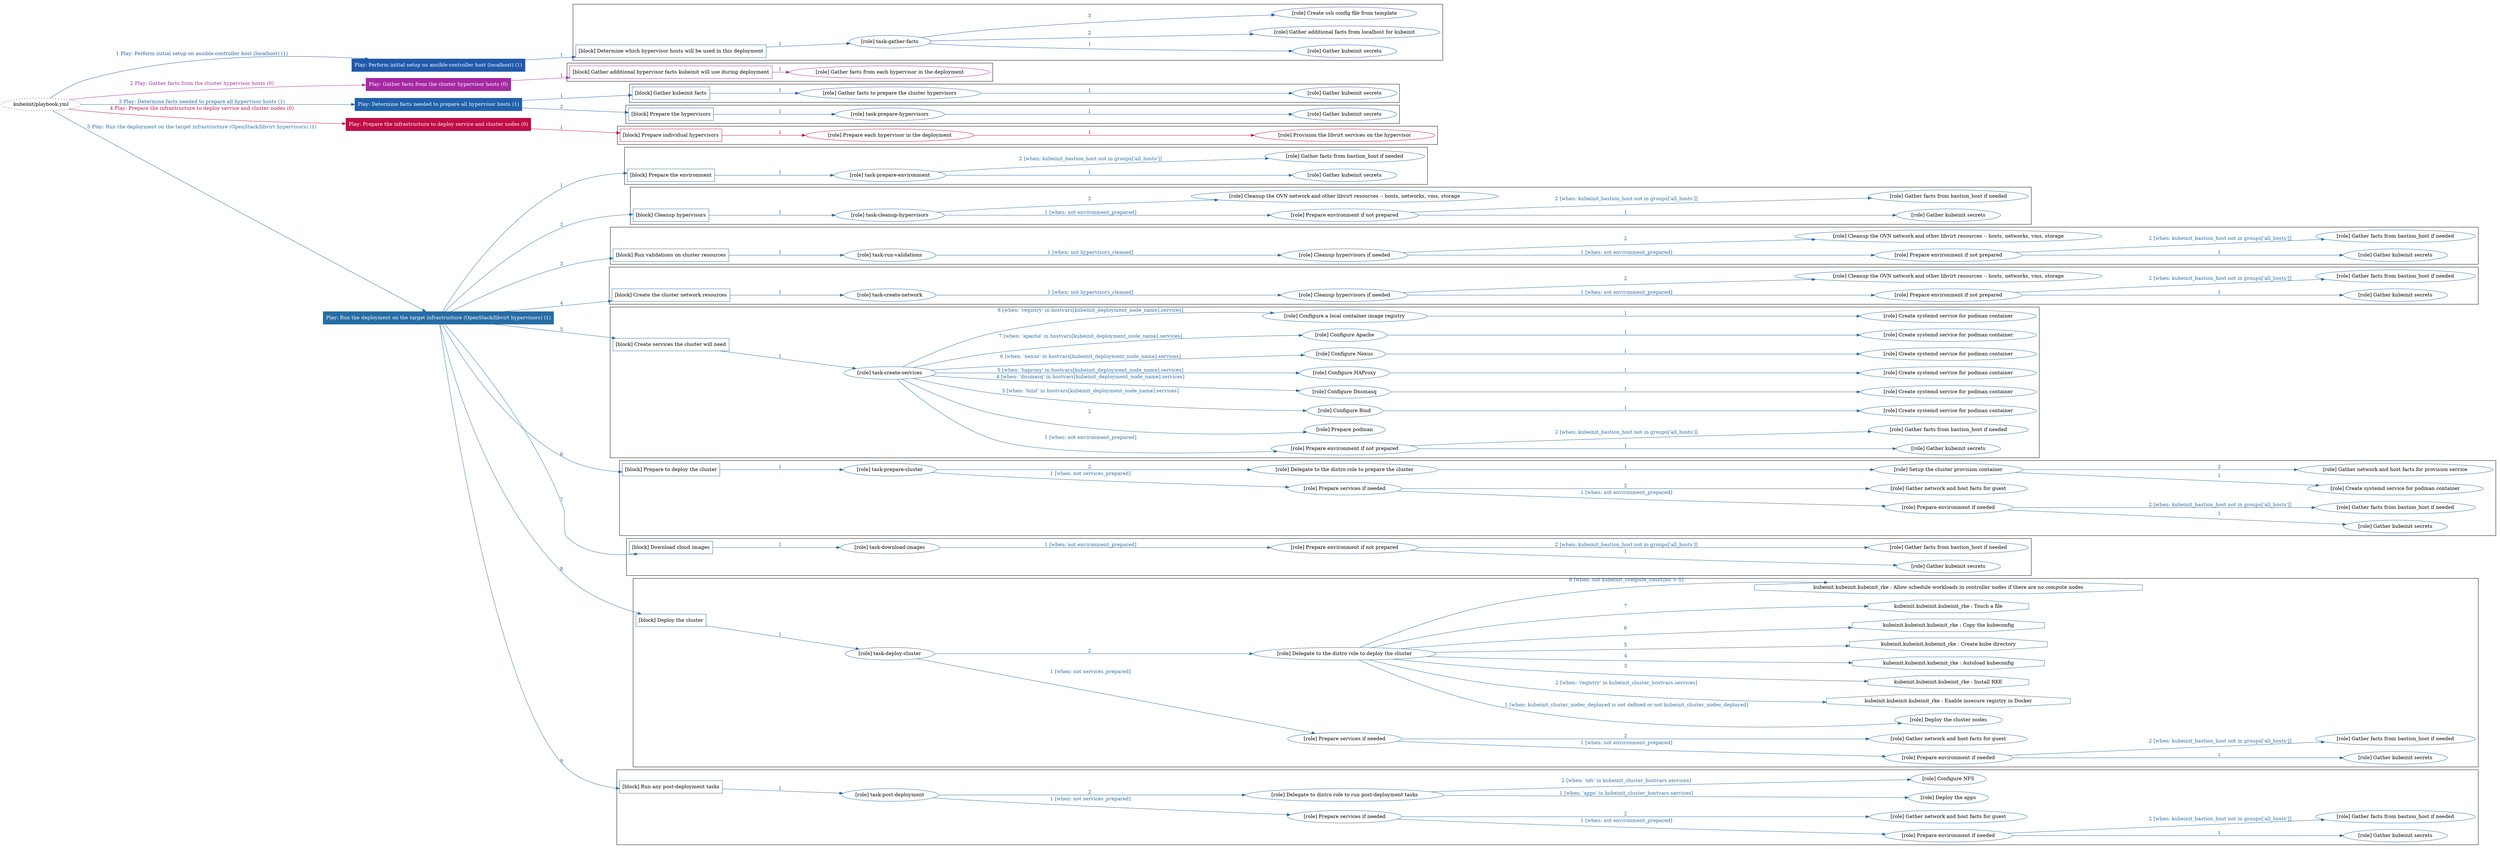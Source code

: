 digraph {
	graph [concentrate=true ordering=in rankdir=LR ratio=fill]
	edge [esep=5 sep=10]
	"kubeinit/playbook.yml" [URL="/home/runner/work/kubeinit/kubeinit/kubeinit/playbook.yml" id=playbook_6ac50d6a style=dotted]
	"kubeinit/playbook.yml" -> play_95866d44 [label="1 Play: Perform initial setup on ansible-controller host (localhost) (1)" color="#2258aa" fontcolor="#2258aa" id=edge_play_95866d44 labeltooltip="1 Play: Perform initial setup on ansible-controller host (localhost) (1)" tooltip="1 Play: Perform initial setup on ansible-controller host (localhost) (1)"]
	subgraph "Play: Perform initial setup on ansible-controller host (localhost) (1)" {
		play_95866d44 [label="Play: Perform initial setup on ansible-controller host (localhost) (1)" URL="/home/runner/work/kubeinit/kubeinit/kubeinit/playbook.yml" color="#2258aa" fontcolor="#ffffff" id=play_95866d44 shape=box style=filled tooltip=localhost]
		play_95866d44 -> block_6b3a710c [label=1 color="#2258aa" fontcolor="#2258aa" id=edge_block_6b3a710c labeltooltip=1 tooltip=1]
		subgraph cluster_block_6b3a710c {
			block_6b3a710c [label="[block] Determine which hypervisor hosts will be used in this deployment" URL="/home/runner/work/kubeinit/kubeinit/kubeinit/playbook.yml" color="#2258aa" id=block_6b3a710c labeltooltip="Determine which hypervisor hosts will be used in this deployment" shape=box tooltip="Determine which hypervisor hosts will be used in this deployment"]
			block_6b3a710c -> role_7540aad3 [label="1 " color="#2258aa" fontcolor="#2258aa" id=edge_role_7540aad3 labeltooltip="1 " tooltip="1 "]
			subgraph "task-gather-facts" {
				role_7540aad3 [label="[role] task-gather-facts" URL="/home/runner/work/kubeinit/kubeinit/kubeinit/playbook.yml" color="#2258aa" id=role_7540aad3 tooltip="task-gather-facts"]
				role_7540aad3 -> role_e8a635b6 [label="1 " color="#2258aa" fontcolor="#2258aa" id=edge_role_e8a635b6 labeltooltip="1 " tooltip="1 "]
				subgraph "Gather kubeinit secrets" {
					role_e8a635b6 [label="[role] Gather kubeinit secrets" URL="/home/runner/.ansible/collections/ansible_collections/kubeinit/kubeinit/roles/kubeinit_prepare/tasks/build_hypervisors_group.yml" color="#2258aa" id=role_e8a635b6 tooltip="Gather kubeinit secrets"]
				}
				role_7540aad3 -> role_4c87dcb2 [label="2 " color="#2258aa" fontcolor="#2258aa" id=edge_role_4c87dcb2 labeltooltip="2 " tooltip="2 "]
				subgraph "Gather additional facts from localhost for kubeinit" {
					role_4c87dcb2 [label="[role] Gather additional facts from localhost for kubeinit" URL="/home/runner/.ansible/collections/ansible_collections/kubeinit/kubeinit/roles/kubeinit_prepare/tasks/build_hypervisors_group.yml" color="#2258aa" id=role_4c87dcb2 tooltip="Gather additional facts from localhost for kubeinit"]
				}
				role_7540aad3 -> role_53c9b3f8 [label="3 " color="#2258aa" fontcolor="#2258aa" id=edge_role_53c9b3f8 labeltooltip="3 " tooltip="3 "]
				subgraph "Create ssh config file from template" {
					role_53c9b3f8 [label="[role] Create ssh config file from template" URL="/home/runner/.ansible/collections/ansible_collections/kubeinit/kubeinit/roles/kubeinit_prepare/tasks/build_hypervisors_group.yml" color="#2258aa" id=role_53c9b3f8 tooltip="Create ssh config file from template"]
				}
			}
		}
	}
	"kubeinit/playbook.yml" -> play_84f8476f [label="2 Play: Gather facts from the cluster hypervisor hosts (0)" color="#a428a2" fontcolor="#a428a2" id=edge_play_84f8476f labeltooltip="2 Play: Gather facts from the cluster hypervisor hosts (0)" tooltip="2 Play: Gather facts from the cluster hypervisor hosts (0)"]
	subgraph "Play: Gather facts from the cluster hypervisor hosts (0)" {
		play_84f8476f [label="Play: Gather facts from the cluster hypervisor hosts (0)" URL="/home/runner/work/kubeinit/kubeinit/kubeinit/playbook.yml" color="#a428a2" fontcolor="#ffffff" id=play_84f8476f shape=box style=filled tooltip="Play: Gather facts from the cluster hypervisor hosts (0)"]
		play_84f8476f -> block_3fb128c4 [label=1 color="#a428a2" fontcolor="#a428a2" id=edge_block_3fb128c4 labeltooltip=1 tooltip=1]
		subgraph cluster_block_3fb128c4 {
			block_3fb128c4 [label="[block] Gather additional hypervisor facts kubeinit will use during deployment" URL="/home/runner/work/kubeinit/kubeinit/kubeinit/playbook.yml" color="#a428a2" id=block_3fb128c4 labeltooltip="Gather additional hypervisor facts kubeinit will use during deployment" shape=box tooltip="Gather additional hypervisor facts kubeinit will use during deployment"]
			block_3fb128c4 -> role_0a168fc1 [label="1 " color="#a428a2" fontcolor="#a428a2" id=edge_role_0a168fc1 labeltooltip="1 " tooltip="1 "]
			subgraph "Gather facts from each hypervisor in the deployment" {
				role_0a168fc1 [label="[role] Gather facts from each hypervisor in the deployment" URL="/home/runner/work/kubeinit/kubeinit/kubeinit/playbook.yml" color="#a428a2" id=role_0a168fc1 tooltip="Gather facts from each hypervisor in the deployment"]
			}
		}
	}
	"kubeinit/playbook.yml" -> play_16f2e392 [label="3 Play: Determine facts needed to prepare all hypervisor hosts (1)" color="#2161ab" fontcolor="#2161ab" id=edge_play_16f2e392 labeltooltip="3 Play: Determine facts needed to prepare all hypervisor hosts (1)" tooltip="3 Play: Determine facts needed to prepare all hypervisor hosts (1)"]
	subgraph "Play: Determine facts needed to prepare all hypervisor hosts (1)" {
		play_16f2e392 [label="Play: Determine facts needed to prepare all hypervisor hosts (1)" URL="/home/runner/work/kubeinit/kubeinit/kubeinit/playbook.yml" color="#2161ab" fontcolor="#ffffff" id=play_16f2e392 shape=box style=filled tooltip=localhost]
		play_16f2e392 -> block_88fec5dd [label=1 color="#2161ab" fontcolor="#2161ab" id=edge_block_88fec5dd labeltooltip=1 tooltip=1]
		subgraph cluster_block_88fec5dd {
			block_88fec5dd [label="[block] Gather kubeinit facts" URL="/home/runner/work/kubeinit/kubeinit/kubeinit/playbook.yml" color="#2161ab" id=block_88fec5dd labeltooltip="Gather kubeinit facts" shape=box tooltip="Gather kubeinit facts"]
			block_88fec5dd -> role_450f653b [label="1 " color="#2161ab" fontcolor="#2161ab" id=edge_role_450f653b labeltooltip="1 " tooltip="1 "]
			subgraph "Gather facts to prepare the cluster hypervisors" {
				role_450f653b [label="[role] Gather facts to prepare the cluster hypervisors" URL="/home/runner/work/kubeinit/kubeinit/kubeinit/playbook.yml" color="#2161ab" id=role_450f653b tooltip="Gather facts to prepare the cluster hypervisors"]
				role_450f653b -> role_0ad06dba [label="1 " color="#2161ab" fontcolor="#2161ab" id=edge_role_0ad06dba labeltooltip="1 " tooltip="1 "]
				subgraph "Gather kubeinit secrets" {
					role_0ad06dba [label="[role] Gather kubeinit secrets" URL="/home/runner/.ansible/collections/ansible_collections/kubeinit/kubeinit/roles/kubeinit_prepare/tasks/gather_kubeinit_facts.yml" color="#2161ab" id=role_0ad06dba tooltip="Gather kubeinit secrets"]
				}
			}
		}
		play_16f2e392 -> block_887eb052 [label=2 color="#2161ab" fontcolor="#2161ab" id=edge_block_887eb052 labeltooltip=2 tooltip=2]
		subgraph cluster_block_887eb052 {
			block_887eb052 [label="[block] Prepare the hypervisors" URL="/home/runner/work/kubeinit/kubeinit/kubeinit/playbook.yml" color="#2161ab" id=block_887eb052 labeltooltip="Prepare the hypervisors" shape=box tooltip="Prepare the hypervisors"]
			block_887eb052 -> role_68766172 [label="1 " color="#2161ab" fontcolor="#2161ab" id=edge_role_68766172 labeltooltip="1 " tooltip="1 "]
			subgraph "task-prepare-hypervisors" {
				role_68766172 [label="[role] task-prepare-hypervisors" URL="/home/runner/work/kubeinit/kubeinit/kubeinit/playbook.yml" color="#2161ab" id=role_68766172 tooltip="task-prepare-hypervisors"]
				role_68766172 -> role_fafa79b0 [label="1 " color="#2161ab" fontcolor="#2161ab" id=edge_role_fafa79b0 labeltooltip="1 " tooltip="1 "]
				subgraph "Gather kubeinit secrets" {
					role_fafa79b0 [label="[role] Gather kubeinit secrets" URL="/home/runner/.ansible/collections/ansible_collections/kubeinit/kubeinit/roles/kubeinit_prepare/tasks/gather_kubeinit_facts.yml" color="#2161ab" id=role_fafa79b0 tooltip="Gather kubeinit secrets"]
				}
			}
		}
	}
	"kubeinit/playbook.yml" -> play_7620ea3f [label="4 Play: Prepare the infrastructure to deploy service and cluster nodes (0)" color="#c00c47" fontcolor="#c00c47" id=edge_play_7620ea3f labeltooltip="4 Play: Prepare the infrastructure to deploy service and cluster nodes (0)" tooltip="4 Play: Prepare the infrastructure to deploy service and cluster nodes (0)"]
	subgraph "Play: Prepare the infrastructure to deploy service and cluster nodes (0)" {
		play_7620ea3f [label="Play: Prepare the infrastructure to deploy service and cluster nodes (0)" URL="/home/runner/work/kubeinit/kubeinit/kubeinit/playbook.yml" color="#c00c47" fontcolor="#ffffff" id=play_7620ea3f shape=box style=filled tooltip="Play: Prepare the infrastructure to deploy service and cluster nodes (0)"]
		play_7620ea3f -> block_6ee4ab75 [label=1 color="#c00c47" fontcolor="#c00c47" id=edge_block_6ee4ab75 labeltooltip=1 tooltip=1]
		subgraph cluster_block_6ee4ab75 {
			block_6ee4ab75 [label="[block] Prepare individual hypervisors" URL="/home/runner/work/kubeinit/kubeinit/kubeinit/playbook.yml" color="#c00c47" id=block_6ee4ab75 labeltooltip="Prepare individual hypervisors" shape=box tooltip="Prepare individual hypervisors"]
			block_6ee4ab75 -> role_6a621c2e [label="1 " color="#c00c47" fontcolor="#c00c47" id=edge_role_6a621c2e labeltooltip="1 " tooltip="1 "]
			subgraph "Prepare each hypervisor in the deployment" {
				role_6a621c2e [label="[role] Prepare each hypervisor in the deployment" URL="/home/runner/work/kubeinit/kubeinit/kubeinit/playbook.yml" color="#c00c47" id=role_6a621c2e tooltip="Prepare each hypervisor in the deployment"]
				role_6a621c2e -> role_7c54266f [label="1 " color="#c00c47" fontcolor="#c00c47" id=edge_role_7c54266f labeltooltip="1 " tooltip="1 "]
				subgraph "Provision the libvirt services on the hypervisor" {
					role_7c54266f [label="[role] Provision the libvirt services on the hypervisor" URL="/home/runner/.ansible/collections/ansible_collections/kubeinit/kubeinit/roles/kubeinit_prepare/tasks/prepare_hypervisor.yml" color="#c00c47" id=role_7c54266f tooltip="Provision the libvirt services on the hypervisor"]
				}
			}
		}
	}
	"kubeinit/playbook.yml" -> play_82a128d5 [label="5 Play: Run the deployment on the target infrastructure (OpenStack/libvirt hypervisors) (1)" color="#276ca5" fontcolor="#276ca5" id=edge_play_82a128d5 labeltooltip="5 Play: Run the deployment on the target infrastructure (OpenStack/libvirt hypervisors) (1)" tooltip="5 Play: Run the deployment on the target infrastructure (OpenStack/libvirt hypervisors) (1)"]
	subgraph "Play: Run the deployment on the target infrastructure (OpenStack/libvirt hypervisors) (1)" {
		play_82a128d5 [label="Play: Run the deployment on the target infrastructure (OpenStack/libvirt hypervisors) (1)" URL="/home/runner/work/kubeinit/kubeinit/kubeinit/playbook.yml" color="#276ca5" fontcolor="#ffffff" id=play_82a128d5 shape=box style=filled tooltip=localhost]
		play_82a128d5 -> block_430277a7 [label=1 color="#276ca5" fontcolor="#276ca5" id=edge_block_430277a7 labeltooltip=1 tooltip=1]
		subgraph cluster_block_430277a7 {
			block_430277a7 [label="[block] Prepare the environment" URL="/home/runner/work/kubeinit/kubeinit/kubeinit/playbook.yml" color="#276ca5" id=block_430277a7 labeltooltip="Prepare the environment" shape=box tooltip="Prepare the environment"]
			block_430277a7 -> role_84172c37 [label="1 " color="#276ca5" fontcolor="#276ca5" id=edge_role_84172c37 labeltooltip="1 " tooltip="1 "]
			subgraph "task-prepare-environment" {
				role_84172c37 [label="[role] task-prepare-environment" URL="/home/runner/work/kubeinit/kubeinit/kubeinit/playbook.yml" color="#276ca5" id=role_84172c37 tooltip="task-prepare-environment"]
				role_84172c37 -> role_a7e0ce02 [label="1 " color="#276ca5" fontcolor="#276ca5" id=edge_role_a7e0ce02 labeltooltip="1 " tooltip="1 "]
				subgraph "Gather kubeinit secrets" {
					role_a7e0ce02 [label="[role] Gather kubeinit secrets" URL="/home/runner/.ansible/collections/ansible_collections/kubeinit/kubeinit/roles/kubeinit_prepare/tasks/gather_kubeinit_facts.yml" color="#276ca5" id=role_a7e0ce02 tooltip="Gather kubeinit secrets"]
				}
				role_84172c37 -> role_a31f90f8 [label="2 [when: kubeinit_bastion_host not in groups['all_hosts']]" color="#276ca5" fontcolor="#276ca5" id=edge_role_a31f90f8 labeltooltip="2 [when: kubeinit_bastion_host not in groups['all_hosts']]" tooltip="2 [when: kubeinit_bastion_host not in groups['all_hosts']]"]
				subgraph "Gather facts from bastion_host if needed" {
					role_a31f90f8 [label="[role] Gather facts from bastion_host if needed" URL="/home/runner/.ansible/collections/ansible_collections/kubeinit/kubeinit/roles/kubeinit_prepare/tasks/main.yml" color="#276ca5" id=role_a31f90f8 tooltip="Gather facts from bastion_host if needed"]
				}
			}
		}
		play_82a128d5 -> block_e67cda0a [label=2 color="#276ca5" fontcolor="#276ca5" id=edge_block_e67cda0a labeltooltip=2 tooltip=2]
		subgraph cluster_block_e67cda0a {
			block_e67cda0a [label="[block] Cleanup hypervisors" URL="/home/runner/work/kubeinit/kubeinit/kubeinit/playbook.yml" color="#276ca5" id=block_e67cda0a labeltooltip="Cleanup hypervisors" shape=box tooltip="Cleanup hypervisors"]
			block_e67cda0a -> role_e859e31a [label="1 " color="#276ca5" fontcolor="#276ca5" id=edge_role_e859e31a labeltooltip="1 " tooltip="1 "]
			subgraph "task-cleanup-hypervisors" {
				role_e859e31a [label="[role] task-cleanup-hypervisors" URL="/home/runner/work/kubeinit/kubeinit/kubeinit/playbook.yml" color="#276ca5" id=role_e859e31a tooltip="task-cleanup-hypervisors"]
				role_e859e31a -> role_8320ede9 [label="1 [when: not environment_prepared]" color="#276ca5" fontcolor="#276ca5" id=edge_role_8320ede9 labeltooltip="1 [when: not environment_prepared]" tooltip="1 [when: not environment_prepared]"]
				subgraph "Prepare environment if not prepared" {
					role_8320ede9 [label="[role] Prepare environment if not prepared" URL="/home/runner/.ansible/collections/ansible_collections/kubeinit/kubeinit/roles/kubeinit_libvirt/tasks/cleanup_hypervisors.yml" color="#276ca5" id=role_8320ede9 tooltip="Prepare environment if not prepared"]
					role_8320ede9 -> role_81c594d8 [label="1 " color="#276ca5" fontcolor="#276ca5" id=edge_role_81c594d8 labeltooltip="1 " tooltip="1 "]
					subgraph "Gather kubeinit secrets" {
						role_81c594d8 [label="[role] Gather kubeinit secrets" URL="/home/runner/.ansible/collections/ansible_collections/kubeinit/kubeinit/roles/kubeinit_prepare/tasks/gather_kubeinit_facts.yml" color="#276ca5" id=role_81c594d8 tooltip="Gather kubeinit secrets"]
					}
					role_8320ede9 -> role_1d27f774 [label="2 [when: kubeinit_bastion_host not in groups['all_hosts']]" color="#276ca5" fontcolor="#276ca5" id=edge_role_1d27f774 labeltooltip="2 [when: kubeinit_bastion_host not in groups['all_hosts']]" tooltip="2 [when: kubeinit_bastion_host not in groups['all_hosts']]"]
					subgraph "Gather facts from bastion_host if needed" {
						role_1d27f774 [label="[role] Gather facts from bastion_host if needed" URL="/home/runner/.ansible/collections/ansible_collections/kubeinit/kubeinit/roles/kubeinit_prepare/tasks/main.yml" color="#276ca5" id=role_1d27f774 tooltip="Gather facts from bastion_host if needed"]
					}
				}
				role_e859e31a -> role_99e9e170 [label="2 " color="#276ca5" fontcolor="#276ca5" id=edge_role_99e9e170 labeltooltip="2 " tooltip="2 "]
				subgraph "Cleanup the OVN network and other libvirt resources -- hosts, networks, vms, storage" {
					role_99e9e170 [label="[role] Cleanup the OVN network and other libvirt resources -- hosts, networks, vms, storage" URL="/home/runner/.ansible/collections/ansible_collections/kubeinit/kubeinit/roles/kubeinit_libvirt/tasks/cleanup_hypervisors.yml" color="#276ca5" id=role_99e9e170 tooltip="Cleanup the OVN network and other libvirt resources -- hosts, networks, vms, storage"]
				}
			}
		}
		play_82a128d5 -> block_ca0138d2 [label=3 color="#276ca5" fontcolor="#276ca5" id=edge_block_ca0138d2 labeltooltip=3 tooltip=3]
		subgraph cluster_block_ca0138d2 {
			block_ca0138d2 [label="[block] Run validations on cluster resources" URL="/home/runner/work/kubeinit/kubeinit/kubeinit/playbook.yml" color="#276ca5" id=block_ca0138d2 labeltooltip="Run validations on cluster resources" shape=box tooltip="Run validations on cluster resources"]
			block_ca0138d2 -> role_edae8f6c [label="1 " color="#276ca5" fontcolor="#276ca5" id=edge_role_edae8f6c labeltooltip="1 " tooltip="1 "]
			subgraph "task-run-validations" {
				role_edae8f6c [label="[role] task-run-validations" URL="/home/runner/work/kubeinit/kubeinit/kubeinit/playbook.yml" color="#276ca5" id=role_edae8f6c tooltip="task-run-validations"]
				role_edae8f6c -> role_48d28908 [label="1 [when: not hypervisors_cleaned]" color="#276ca5" fontcolor="#276ca5" id=edge_role_48d28908 labeltooltip="1 [when: not hypervisors_cleaned]" tooltip="1 [when: not hypervisors_cleaned]"]
				subgraph "Cleanup hypervisors if needed" {
					role_48d28908 [label="[role] Cleanup hypervisors if needed" URL="/home/runner/.ansible/collections/ansible_collections/kubeinit/kubeinit/roles/kubeinit_validations/tasks/main.yml" color="#276ca5" id=role_48d28908 tooltip="Cleanup hypervisors if needed"]
					role_48d28908 -> role_79188902 [label="1 [when: not environment_prepared]" color="#276ca5" fontcolor="#276ca5" id=edge_role_79188902 labeltooltip="1 [when: not environment_prepared]" tooltip="1 [when: not environment_prepared]"]
					subgraph "Prepare environment if not prepared" {
						role_79188902 [label="[role] Prepare environment if not prepared" URL="/home/runner/.ansible/collections/ansible_collections/kubeinit/kubeinit/roles/kubeinit_libvirt/tasks/cleanup_hypervisors.yml" color="#276ca5" id=role_79188902 tooltip="Prepare environment if not prepared"]
						role_79188902 -> role_8eca67ff [label="1 " color="#276ca5" fontcolor="#276ca5" id=edge_role_8eca67ff labeltooltip="1 " tooltip="1 "]
						subgraph "Gather kubeinit secrets" {
							role_8eca67ff [label="[role] Gather kubeinit secrets" URL="/home/runner/.ansible/collections/ansible_collections/kubeinit/kubeinit/roles/kubeinit_prepare/tasks/gather_kubeinit_facts.yml" color="#276ca5" id=role_8eca67ff tooltip="Gather kubeinit secrets"]
						}
						role_79188902 -> role_a2d22dd5 [label="2 [when: kubeinit_bastion_host not in groups['all_hosts']]" color="#276ca5" fontcolor="#276ca5" id=edge_role_a2d22dd5 labeltooltip="2 [when: kubeinit_bastion_host not in groups['all_hosts']]" tooltip="2 [when: kubeinit_bastion_host not in groups['all_hosts']]"]
						subgraph "Gather facts from bastion_host if needed" {
							role_a2d22dd5 [label="[role] Gather facts from bastion_host if needed" URL="/home/runner/.ansible/collections/ansible_collections/kubeinit/kubeinit/roles/kubeinit_prepare/tasks/main.yml" color="#276ca5" id=role_a2d22dd5 tooltip="Gather facts from bastion_host if needed"]
						}
					}
					role_48d28908 -> role_b9c95f23 [label="2 " color="#276ca5" fontcolor="#276ca5" id=edge_role_b9c95f23 labeltooltip="2 " tooltip="2 "]
					subgraph "Cleanup the OVN network and other libvirt resources -- hosts, networks, vms, storage" {
						role_b9c95f23 [label="[role] Cleanup the OVN network and other libvirt resources -- hosts, networks, vms, storage" URL="/home/runner/.ansible/collections/ansible_collections/kubeinit/kubeinit/roles/kubeinit_libvirt/tasks/cleanup_hypervisors.yml" color="#276ca5" id=role_b9c95f23 tooltip="Cleanup the OVN network and other libvirt resources -- hosts, networks, vms, storage"]
					}
				}
			}
		}
		play_82a128d5 -> block_83884894 [label=4 color="#276ca5" fontcolor="#276ca5" id=edge_block_83884894 labeltooltip=4 tooltip=4]
		subgraph cluster_block_83884894 {
			block_83884894 [label="[block] Create the cluster network resources" URL="/home/runner/work/kubeinit/kubeinit/kubeinit/playbook.yml" color="#276ca5" id=block_83884894 labeltooltip="Create the cluster network resources" shape=box tooltip="Create the cluster network resources"]
			block_83884894 -> role_16d91b9f [label="1 " color="#276ca5" fontcolor="#276ca5" id=edge_role_16d91b9f labeltooltip="1 " tooltip="1 "]
			subgraph "task-create-network" {
				role_16d91b9f [label="[role] task-create-network" URL="/home/runner/work/kubeinit/kubeinit/kubeinit/playbook.yml" color="#276ca5" id=role_16d91b9f tooltip="task-create-network"]
				role_16d91b9f -> role_70d49b2d [label="1 [when: not hypervisors_cleaned]" color="#276ca5" fontcolor="#276ca5" id=edge_role_70d49b2d labeltooltip="1 [when: not hypervisors_cleaned]" tooltip="1 [when: not hypervisors_cleaned]"]
				subgraph "Cleanup hypervisors if needed" {
					role_70d49b2d [label="[role] Cleanup hypervisors if needed" URL="/home/runner/.ansible/collections/ansible_collections/kubeinit/kubeinit/roles/kubeinit_libvirt/tasks/create_network.yml" color="#276ca5" id=role_70d49b2d tooltip="Cleanup hypervisors if needed"]
					role_70d49b2d -> role_8244aa59 [label="1 [when: not environment_prepared]" color="#276ca5" fontcolor="#276ca5" id=edge_role_8244aa59 labeltooltip="1 [when: not environment_prepared]" tooltip="1 [when: not environment_prepared]"]
					subgraph "Prepare environment if not prepared" {
						role_8244aa59 [label="[role] Prepare environment if not prepared" URL="/home/runner/.ansible/collections/ansible_collections/kubeinit/kubeinit/roles/kubeinit_libvirt/tasks/cleanup_hypervisors.yml" color="#276ca5" id=role_8244aa59 tooltip="Prepare environment if not prepared"]
						role_8244aa59 -> role_8e5618f5 [label="1 " color="#276ca5" fontcolor="#276ca5" id=edge_role_8e5618f5 labeltooltip="1 " tooltip="1 "]
						subgraph "Gather kubeinit secrets" {
							role_8e5618f5 [label="[role] Gather kubeinit secrets" URL="/home/runner/.ansible/collections/ansible_collections/kubeinit/kubeinit/roles/kubeinit_prepare/tasks/gather_kubeinit_facts.yml" color="#276ca5" id=role_8e5618f5 tooltip="Gather kubeinit secrets"]
						}
						role_8244aa59 -> role_b21c7f47 [label="2 [when: kubeinit_bastion_host not in groups['all_hosts']]" color="#276ca5" fontcolor="#276ca5" id=edge_role_b21c7f47 labeltooltip="2 [when: kubeinit_bastion_host not in groups['all_hosts']]" tooltip="2 [when: kubeinit_bastion_host not in groups['all_hosts']]"]
						subgraph "Gather facts from bastion_host if needed" {
							role_b21c7f47 [label="[role] Gather facts from bastion_host if needed" URL="/home/runner/.ansible/collections/ansible_collections/kubeinit/kubeinit/roles/kubeinit_prepare/tasks/main.yml" color="#276ca5" id=role_b21c7f47 tooltip="Gather facts from bastion_host if needed"]
						}
					}
					role_70d49b2d -> role_32007f46 [label="2 " color="#276ca5" fontcolor="#276ca5" id=edge_role_32007f46 labeltooltip="2 " tooltip="2 "]
					subgraph "Cleanup the OVN network and other libvirt resources -- hosts, networks, vms, storage" {
						role_32007f46 [label="[role] Cleanup the OVN network and other libvirt resources -- hosts, networks, vms, storage" URL="/home/runner/.ansible/collections/ansible_collections/kubeinit/kubeinit/roles/kubeinit_libvirt/tasks/cleanup_hypervisors.yml" color="#276ca5" id=role_32007f46 tooltip="Cleanup the OVN network and other libvirt resources -- hosts, networks, vms, storage"]
					}
				}
			}
		}
		play_82a128d5 -> block_52e70775 [label=5 color="#276ca5" fontcolor="#276ca5" id=edge_block_52e70775 labeltooltip=5 tooltip=5]
		subgraph cluster_block_52e70775 {
			block_52e70775 [label="[block] Create services the cluster will need" URL="/home/runner/work/kubeinit/kubeinit/kubeinit/playbook.yml" color="#276ca5" id=block_52e70775 labeltooltip="Create services the cluster will need" shape=box tooltip="Create services the cluster will need"]
			block_52e70775 -> role_6db38cfb [label="1 " color="#276ca5" fontcolor="#276ca5" id=edge_role_6db38cfb labeltooltip="1 " tooltip="1 "]
			subgraph "task-create-services" {
				role_6db38cfb [label="[role] task-create-services" URL="/home/runner/work/kubeinit/kubeinit/kubeinit/playbook.yml" color="#276ca5" id=role_6db38cfb tooltip="task-create-services"]
				role_6db38cfb -> role_8c39ed87 [label="1 [when: not environment_prepared]" color="#276ca5" fontcolor="#276ca5" id=edge_role_8c39ed87 labeltooltip="1 [when: not environment_prepared]" tooltip="1 [when: not environment_prepared]"]
				subgraph "Prepare environment if not prepared" {
					role_8c39ed87 [label="[role] Prepare environment if not prepared" URL="/home/runner/.ansible/collections/ansible_collections/kubeinit/kubeinit/roles/kubeinit_services/tasks/main.yml" color="#276ca5" id=role_8c39ed87 tooltip="Prepare environment if not prepared"]
					role_8c39ed87 -> role_cb9feebd [label="1 " color="#276ca5" fontcolor="#276ca5" id=edge_role_cb9feebd labeltooltip="1 " tooltip="1 "]
					subgraph "Gather kubeinit secrets" {
						role_cb9feebd [label="[role] Gather kubeinit secrets" URL="/home/runner/.ansible/collections/ansible_collections/kubeinit/kubeinit/roles/kubeinit_prepare/tasks/gather_kubeinit_facts.yml" color="#276ca5" id=role_cb9feebd tooltip="Gather kubeinit secrets"]
					}
					role_8c39ed87 -> role_f844c3dc [label="2 [when: kubeinit_bastion_host not in groups['all_hosts']]" color="#276ca5" fontcolor="#276ca5" id=edge_role_f844c3dc labeltooltip="2 [when: kubeinit_bastion_host not in groups['all_hosts']]" tooltip="2 [when: kubeinit_bastion_host not in groups['all_hosts']]"]
					subgraph "Gather facts from bastion_host if needed" {
						role_f844c3dc [label="[role] Gather facts from bastion_host if needed" URL="/home/runner/.ansible/collections/ansible_collections/kubeinit/kubeinit/roles/kubeinit_prepare/tasks/main.yml" color="#276ca5" id=role_f844c3dc tooltip="Gather facts from bastion_host if needed"]
					}
				}
				role_6db38cfb -> role_3d67b78b [label="2 " color="#276ca5" fontcolor="#276ca5" id=edge_role_3d67b78b labeltooltip="2 " tooltip="2 "]
				subgraph "Prepare podman" {
					role_3d67b78b [label="[role] Prepare podman" URL="/home/runner/.ansible/collections/ansible_collections/kubeinit/kubeinit/roles/kubeinit_services/tasks/00_create_service_pod.yml" color="#276ca5" id=role_3d67b78b tooltip="Prepare podman"]
				}
				role_6db38cfb -> role_f96641c4 [label="3 [when: 'bind' in hostvars[kubeinit_deployment_node_name].services]" color="#276ca5" fontcolor="#276ca5" id=edge_role_f96641c4 labeltooltip="3 [when: 'bind' in hostvars[kubeinit_deployment_node_name].services]" tooltip="3 [when: 'bind' in hostvars[kubeinit_deployment_node_name].services]"]
				subgraph "Configure Bind" {
					role_f96641c4 [label="[role] Configure Bind" URL="/home/runner/.ansible/collections/ansible_collections/kubeinit/kubeinit/roles/kubeinit_services/tasks/start_services_containers.yml" color="#276ca5" id=role_f96641c4 tooltip="Configure Bind"]
					role_f96641c4 -> role_0a10017c [label="1 " color="#276ca5" fontcolor="#276ca5" id=edge_role_0a10017c labeltooltip="1 " tooltip="1 "]
					subgraph "Create systemd service for podman container" {
						role_0a10017c [label="[role] Create systemd service for podman container" URL="/home/runner/.ansible/collections/ansible_collections/kubeinit/kubeinit/roles/kubeinit_bind/tasks/main.yml" color="#276ca5" id=role_0a10017c tooltip="Create systemd service for podman container"]
					}
				}
				role_6db38cfb -> role_7f4e22c3 [label="4 [when: 'dnsmasq' in hostvars[kubeinit_deployment_node_name].services]" color="#276ca5" fontcolor="#276ca5" id=edge_role_7f4e22c3 labeltooltip="4 [when: 'dnsmasq' in hostvars[kubeinit_deployment_node_name].services]" tooltip="4 [when: 'dnsmasq' in hostvars[kubeinit_deployment_node_name].services]"]
				subgraph "Configure Dnsmasq" {
					role_7f4e22c3 [label="[role] Configure Dnsmasq" URL="/home/runner/.ansible/collections/ansible_collections/kubeinit/kubeinit/roles/kubeinit_services/tasks/start_services_containers.yml" color="#276ca5" id=role_7f4e22c3 tooltip="Configure Dnsmasq"]
					role_7f4e22c3 -> role_826444d7 [label="1 " color="#276ca5" fontcolor="#276ca5" id=edge_role_826444d7 labeltooltip="1 " tooltip="1 "]
					subgraph "Create systemd service for podman container" {
						role_826444d7 [label="[role] Create systemd service for podman container" URL="/home/runner/.ansible/collections/ansible_collections/kubeinit/kubeinit/roles/kubeinit_dnsmasq/tasks/main.yml" color="#276ca5" id=role_826444d7 tooltip="Create systemd service for podman container"]
					}
				}
				role_6db38cfb -> role_3d3b87cd [label="5 [when: 'haproxy' in hostvars[kubeinit_deployment_node_name].services]" color="#276ca5" fontcolor="#276ca5" id=edge_role_3d3b87cd labeltooltip="5 [when: 'haproxy' in hostvars[kubeinit_deployment_node_name].services]" tooltip="5 [when: 'haproxy' in hostvars[kubeinit_deployment_node_name].services]"]
				subgraph "Configure HAProxy" {
					role_3d3b87cd [label="[role] Configure HAProxy" URL="/home/runner/.ansible/collections/ansible_collections/kubeinit/kubeinit/roles/kubeinit_services/tasks/start_services_containers.yml" color="#276ca5" id=role_3d3b87cd tooltip="Configure HAProxy"]
					role_3d3b87cd -> role_055f9273 [label="1 " color="#276ca5" fontcolor="#276ca5" id=edge_role_055f9273 labeltooltip="1 " tooltip="1 "]
					subgraph "Create systemd service for podman container" {
						role_055f9273 [label="[role] Create systemd service for podman container" URL="/home/runner/.ansible/collections/ansible_collections/kubeinit/kubeinit/roles/kubeinit_haproxy/tasks/main.yml" color="#276ca5" id=role_055f9273 tooltip="Create systemd service for podman container"]
					}
				}
				role_6db38cfb -> role_fb18f7ab [label="6 [when: 'nexus' in hostvars[kubeinit_deployment_node_name].services]" color="#276ca5" fontcolor="#276ca5" id=edge_role_fb18f7ab labeltooltip="6 [when: 'nexus' in hostvars[kubeinit_deployment_node_name].services]" tooltip="6 [when: 'nexus' in hostvars[kubeinit_deployment_node_name].services]"]
				subgraph "Configure Nexus" {
					role_fb18f7ab [label="[role] Configure Nexus" URL="/home/runner/.ansible/collections/ansible_collections/kubeinit/kubeinit/roles/kubeinit_services/tasks/start_services_containers.yml" color="#276ca5" id=role_fb18f7ab tooltip="Configure Nexus"]
					role_fb18f7ab -> role_fefd664c [label="1 " color="#276ca5" fontcolor="#276ca5" id=edge_role_fefd664c labeltooltip="1 " tooltip="1 "]
					subgraph "Create systemd service for podman container" {
						role_fefd664c [label="[role] Create systemd service for podman container" URL="/home/runner/.ansible/collections/ansible_collections/kubeinit/kubeinit/roles/kubeinit_nexus/tasks/main.yml" color="#276ca5" id=role_fefd664c tooltip="Create systemd service for podman container"]
					}
				}
				role_6db38cfb -> role_419f6353 [label="7 [when: 'apache' in hostvars[kubeinit_deployment_node_name].services]" color="#276ca5" fontcolor="#276ca5" id=edge_role_419f6353 labeltooltip="7 [when: 'apache' in hostvars[kubeinit_deployment_node_name].services]" tooltip="7 [when: 'apache' in hostvars[kubeinit_deployment_node_name].services]"]
				subgraph "Configure Apache" {
					role_419f6353 [label="[role] Configure Apache" URL="/home/runner/.ansible/collections/ansible_collections/kubeinit/kubeinit/roles/kubeinit_services/tasks/start_services_containers.yml" color="#276ca5" id=role_419f6353 tooltip="Configure Apache"]
					role_419f6353 -> role_85d4e226 [label="1 " color="#276ca5" fontcolor="#276ca5" id=edge_role_85d4e226 labeltooltip="1 " tooltip="1 "]
					subgraph "Create systemd service for podman container" {
						role_85d4e226 [label="[role] Create systemd service for podman container" URL="/home/runner/.ansible/collections/ansible_collections/kubeinit/kubeinit/roles/kubeinit_apache/tasks/main.yml" color="#276ca5" id=role_85d4e226 tooltip="Create systemd service for podman container"]
					}
				}
				role_6db38cfb -> role_ed8b3935 [label="8 [when: 'registry' in hostvars[kubeinit_deployment_node_name].services]" color="#276ca5" fontcolor="#276ca5" id=edge_role_ed8b3935 labeltooltip="8 [when: 'registry' in hostvars[kubeinit_deployment_node_name].services]" tooltip="8 [when: 'registry' in hostvars[kubeinit_deployment_node_name].services]"]
				subgraph "Configure a local container image registry" {
					role_ed8b3935 [label="[role] Configure a local container image registry" URL="/home/runner/.ansible/collections/ansible_collections/kubeinit/kubeinit/roles/kubeinit_services/tasks/start_services_containers.yml" color="#276ca5" id=role_ed8b3935 tooltip="Configure a local container image registry"]
					role_ed8b3935 -> role_382e61e1 [label="1 " color="#276ca5" fontcolor="#276ca5" id=edge_role_382e61e1 labeltooltip="1 " tooltip="1 "]
					subgraph "Create systemd service for podman container" {
						role_382e61e1 [label="[role] Create systemd service for podman container" URL="/home/runner/.ansible/collections/ansible_collections/kubeinit/kubeinit/roles/kubeinit_registry/tasks/main.yml" color="#276ca5" id=role_382e61e1 tooltip="Create systemd service for podman container"]
					}
				}
			}
		}
		play_82a128d5 -> block_e945af4c [label=6 color="#276ca5" fontcolor="#276ca5" id=edge_block_e945af4c labeltooltip=6 tooltip=6]
		subgraph cluster_block_e945af4c {
			block_e945af4c [label="[block] Prepare to deploy the cluster" URL="/home/runner/work/kubeinit/kubeinit/kubeinit/playbook.yml" color="#276ca5" id=block_e945af4c labeltooltip="Prepare to deploy the cluster" shape=box tooltip="Prepare to deploy the cluster"]
			block_e945af4c -> role_f36e1acd [label="1 " color="#276ca5" fontcolor="#276ca5" id=edge_role_f36e1acd labeltooltip="1 " tooltip="1 "]
			subgraph "task-prepare-cluster" {
				role_f36e1acd [label="[role] task-prepare-cluster" URL="/home/runner/work/kubeinit/kubeinit/kubeinit/playbook.yml" color="#276ca5" id=role_f36e1acd tooltip="task-prepare-cluster"]
				role_f36e1acd -> role_1aff5a56 [label="1 [when: not services_prepared]" color="#276ca5" fontcolor="#276ca5" id=edge_role_1aff5a56 labeltooltip="1 [when: not services_prepared]" tooltip="1 [when: not services_prepared]"]
				subgraph "Prepare services if needed" {
					role_1aff5a56 [label="[role] Prepare services if needed" URL="/home/runner/.ansible/collections/ansible_collections/kubeinit/kubeinit/roles/kubeinit_prepare/tasks/prepare_cluster.yml" color="#276ca5" id=role_1aff5a56 tooltip="Prepare services if needed"]
					role_1aff5a56 -> role_a91a7073 [label="1 [when: not environment_prepared]" color="#276ca5" fontcolor="#276ca5" id=edge_role_a91a7073 labeltooltip="1 [when: not environment_prepared]" tooltip="1 [when: not environment_prepared]"]
					subgraph "Prepare environment if needed" {
						role_a91a7073 [label="[role] Prepare environment if needed" URL="/home/runner/.ansible/collections/ansible_collections/kubeinit/kubeinit/roles/kubeinit_services/tasks/prepare_services.yml" color="#276ca5" id=role_a91a7073 tooltip="Prepare environment if needed"]
						role_a91a7073 -> role_3051486e [label="1 " color="#276ca5" fontcolor="#276ca5" id=edge_role_3051486e labeltooltip="1 " tooltip="1 "]
						subgraph "Gather kubeinit secrets" {
							role_3051486e [label="[role] Gather kubeinit secrets" URL="/home/runner/.ansible/collections/ansible_collections/kubeinit/kubeinit/roles/kubeinit_prepare/tasks/gather_kubeinit_facts.yml" color="#276ca5" id=role_3051486e tooltip="Gather kubeinit secrets"]
						}
						role_a91a7073 -> role_993b9745 [label="2 [when: kubeinit_bastion_host not in groups['all_hosts']]" color="#276ca5" fontcolor="#276ca5" id=edge_role_993b9745 labeltooltip="2 [when: kubeinit_bastion_host not in groups['all_hosts']]" tooltip="2 [when: kubeinit_bastion_host not in groups['all_hosts']]"]
						subgraph "Gather facts from bastion_host if needed" {
							role_993b9745 [label="[role] Gather facts from bastion_host if needed" URL="/home/runner/.ansible/collections/ansible_collections/kubeinit/kubeinit/roles/kubeinit_prepare/tasks/main.yml" color="#276ca5" id=role_993b9745 tooltip="Gather facts from bastion_host if needed"]
						}
					}
					role_1aff5a56 -> role_138d57db [label="2 " color="#276ca5" fontcolor="#276ca5" id=edge_role_138d57db labeltooltip="2 " tooltip="2 "]
					subgraph "Gather network and host facts for guest" {
						role_138d57db [label="[role] Gather network and host facts for guest" URL="/home/runner/.ansible/collections/ansible_collections/kubeinit/kubeinit/roles/kubeinit_services/tasks/prepare_services.yml" color="#276ca5" id=role_138d57db tooltip="Gather network and host facts for guest"]
					}
				}
				role_f36e1acd -> role_587d0a6b [label="2 " color="#276ca5" fontcolor="#276ca5" id=edge_role_587d0a6b labeltooltip="2 " tooltip="2 "]
				subgraph "Delegate to the distro role to prepare the cluster" {
					role_587d0a6b [label="[role] Delegate to the distro role to prepare the cluster" URL="/home/runner/.ansible/collections/ansible_collections/kubeinit/kubeinit/roles/kubeinit_prepare/tasks/prepare_cluster.yml" color="#276ca5" id=role_587d0a6b tooltip="Delegate to the distro role to prepare the cluster"]
					role_587d0a6b -> role_4f693045 [label="1 " color="#276ca5" fontcolor="#276ca5" id=edge_role_4f693045 labeltooltip="1 " tooltip="1 "]
					subgraph "Setup the cluster provision container" {
						role_4f693045 [label="[role] Setup the cluster provision container" URL="/home/runner/.ansible/collections/ansible_collections/kubeinit/kubeinit/roles/kubeinit_rke/tasks/prepare_cluster.yml" color="#276ca5" id=role_4f693045 tooltip="Setup the cluster provision container"]
						role_4f693045 -> role_a1c9647b [label="1 " color="#276ca5" fontcolor="#276ca5" id=edge_role_a1c9647b labeltooltip="1 " tooltip="1 "]
						subgraph "Create systemd service for podman container" {
							role_a1c9647b [label="[role] Create systemd service for podman container" URL="/home/runner/.ansible/collections/ansible_collections/kubeinit/kubeinit/roles/kubeinit_services/tasks/create_provision_container.yml" color="#276ca5" id=role_a1c9647b tooltip="Create systemd service for podman container"]
						}
						role_4f693045 -> role_f939c8dc [label="2 " color="#276ca5" fontcolor="#276ca5" id=edge_role_f939c8dc labeltooltip="2 " tooltip="2 "]
						subgraph "Gather network and host facts for provision service" {
							role_f939c8dc [label="[role] Gather network and host facts for provision service" URL="/home/runner/.ansible/collections/ansible_collections/kubeinit/kubeinit/roles/kubeinit_services/tasks/create_provision_container.yml" color="#276ca5" id=role_f939c8dc tooltip="Gather network and host facts for provision service"]
						}
					}
				}
			}
		}
		play_82a128d5 -> block_9a19a93b [label=7 color="#276ca5" fontcolor="#276ca5" id=edge_block_9a19a93b labeltooltip=7 tooltip=7]
		subgraph cluster_block_9a19a93b {
			block_9a19a93b [label="[block] Download cloud images" URL="/home/runner/work/kubeinit/kubeinit/kubeinit/playbook.yml" color="#276ca5" id=block_9a19a93b labeltooltip="Download cloud images" shape=box tooltip="Download cloud images"]
			block_9a19a93b -> role_6e5316ad [label="1 " color="#276ca5" fontcolor="#276ca5" id=edge_role_6e5316ad labeltooltip="1 " tooltip="1 "]
			subgraph "task-download-images" {
				role_6e5316ad [label="[role] task-download-images" URL="/home/runner/work/kubeinit/kubeinit/kubeinit/playbook.yml" color="#276ca5" id=role_6e5316ad tooltip="task-download-images"]
				role_6e5316ad -> role_7eda3730 [label="1 [when: not environment_prepared]" color="#276ca5" fontcolor="#276ca5" id=edge_role_7eda3730 labeltooltip="1 [when: not environment_prepared]" tooltip="1 [when: not environment_prepared]"]
				subgraph "Prepare environment if not prepared" {
					role_7eda3730 [label="[role] Prepare environment if not prepared" URL="/home/runner/.ansible/collections/ansible_collections/kubeinit/kubeinit/roles/kubeinit_libvirt/tasks/download_cloud_images.yml" color="#276ca5" id=role_7eda3730 tooltip="Prepare environment if not prepared"]
					role_7eda3730 -> role_f2d59b82 [label="1 " color="#276ca5" fontcolor="#276ca5" id=edge_role_f2d59b82 labeltooltip="1 " tooltip="1 "]
					subgraph "Gather kubeinit secrets" {
						role_f2d59b82 [label="[role] Gather kubeinit secrets" URL="/home/runner/.ansible/collections/ansible_collections/kubeinit/kubeinit/roles/kubeinit_prepare/tasks/gather_kubeinit_facts.yml" color="#276ca5" id=role_f2d59b82 tooltip="Gather kubeinit secrets"]
					}
					role_7eda3730 -> role_29e0ef7f [label="2 [when: kubeinit_bastion_host not in groups['all_hosts']]" color="#276ca5" fontcolor="#276ca5" id=edge_role_29e0ef7f labeltooltip="2 [when: kubeinit_bastion_host not in groups['all_hosts']]" tooltip="2 [when: kubeinit_bastion_host not in groups['all_hosts']]"]
					subgraph "Gather facts from bastion_host if needed" {
						role_29e0ef7f [label="[role] Gather facts from bastion_host if needed" URL="/home/runner/.ansible/collections/ansible_collections/kubeinit/kubeinit/roles/kubeinit_prepare/tasks/main.yml" color="#276ca5" id=role_29e0ef7f tooltip="Gather facts from bastion_host if needed"]
					}
				}
			}
		}
		play_82a128d5 -> block_0a21d35c [label=8 color="#276ca5" fontcolor="#276ca5" id=edge_block_0a21d35c labeltooltip=8 tooltip=8]
		subgraph cluster_block_0a21d35c {
			block_0a21d35c [label="[block] Deploy the cluster" URL="/home/runner/work/kubeinit/kubeinit/kubeinit/playbook.yml" color="#276ca5" id=block_0a21d35c labeltooltip="Deploy the cluster" shape=box tooltip="Deploy the cluster"]
			block_0a21d35c -> role_dfa8401c [label="1 " color="#276ca5" fontcolor="#276ca5" id=edge_role_dfa8401c labeltooltip="1 " tooltip="1 "]
			subgraph "task-deploy-cluster" {
				role_dfa8401c [label="[role] task-deploy-cluster" URL="/home/runner/work/kubeinit/kubeinit/kubeinit/playbook.yml" color="#276ca5" id=role_dfa8401c tooltip="task-deploy-cluster"]
				role_dfa8401c -> role_d7a5fff2 [label="1 [when: not services_prepared]" color="#276ca5" fontcolor="#276ca5" id=edge_role_d7a5fff2 labeltooltip="1 [when: not services_prepared]" tooltip="1 [when: not services_prepared]"]
				subgraph "Prepare services if needed" {
					role_d7a5fff2 [label="[role] Prepare services if needed" URL="/home/runner/.ansible/collections/ansible_collections/kubeinit/kubeinit/roles/kubeinit_prepare/tasks/deploy_cluster.yml" color="#276ca5" id=role_d7a5fff2 tooltip="Prepare services if needed"]
					role_d7a5fff2 -> role_f6cfdc64 [label="1 [when: not environment_prepared]" color="#276ca5" fontcolor="#276ca5" id=edge_role_f6cfdc64 labeltooltip="1 [when: not environment_prepared]" tooltip="1 [when: not environment_prepared]"]
					subgraph "Prepare environment if needed" {
						role_f6cfdc64 [label="[role] Prepare environment if needed" URL="/home/runner/.ansible/collections/ansible_collections/kubeinit/kubeinit/roles/kubeinit_services/tasks/prepare_services.yml" color="#276ca5" id=role_f6cfdc64 tooltip="Prepare environment if needed"]
						role_f6cfdc64 -> role_1bd3a460 [label="1 " color="#276ca5" fontcolor="#276ca5" id=edge_role_1bd3a460 labeltooltip="1 " tooltip="1 "]
						subgraph "Gather kubeinit secrets" {
							role_1bd3a460 [label="[role] Gather kubeinit secrets" URL="/home/runner/.ansible/collections/ansible_collections/kubeinit/kubeinit/roles/kubeinit_prepare/tasks/gather_kubeinit_facts.yml" color="#276ca5" id=role_1bd3a460 tooltip="Gather kubeinit secrets"]
						}
						role_f6cfdc64 -> role_5748da7d [label="2 [when: kubeinit_bastion_host not in groups['all_hosts']]" color="#276ca5" fontcolor="#276ca5" id=edge_role_5748da7d labeltooltip="2 [when: kubeinit_bastion_host not in groups['all_hosts']]" tooltip="2 [when: kubeinit_bastion_host not in groups['all_hosts']]"]
						subgraph "Gather facts from bastion_host if needed" {
							role_5748da7d [label="[role] Gather facts from bastion_host if needed" URL="/home/runner/.ansible/collections/ansible_collections/kubeinit/kubeinit/roles/kubeinit_prepare/tasks/main.yml" color="#276ca5" id=role_5748da7d tooltip="Gather facts from bastion_host if needed"]
						}
					}
					role_d7a5fff2 -> role_7efbf5b0 [label="2 " color="#276ca5" fontcolor="#276ca5" id=edge_role_7efbf5b0 labeltooltip="2 " tooltip="2 "]
					subgraph "Gather network and host facts for guest" {
						role_7efbf5b0 [label="[role] Gather network and host facts for guest" URL="/home/runner/.ansible/collections/ansible_collections/kubeinit/kubeinit/roles/kubeinit_services/tasks/prepare_services.yml" color="#276ca5" id=role_7efbf5b0 tooltip="Gather network and host facts for guest"]
					}
				}
				role_dfa8401c -> role_30c9a186 [label="2 " color="#276ca5" fontcolor="#276ca5" id=edge_role_30c9a186 labeltooltip="2 " tooltip="2 "]
				subgraph "Delegate to the distro role to deploy the cluster" {
					role_30c9a186 [label="[role] Delegate to the distro role to deploy the cluster" URL="/home/runner/.ansible/collections/ansible_collections/kubeinit/kubeinit/roles/kubeinit_prepare/tasks/deploy_cluster.yml" color="#276ca5" id=role_30c9a186 tooltip="Delegate to the distro role to deploy the cluster"]
					role_30c9a186 -> role_7c774719 [label="1 [when: kubeinit_cluster_nodes_deployed is not defined or not kubeinit_cluster_nodes_deployed]" color="#276ca5" fontcolor="#276ca5" id=edge_role_7c774719 labeltooltip="1 [when: kubeinit_cluster_nodes_deployed is not defined or not kubeinit_cluster_nodes_deployed]" tooltip="1 [when: kubeinit_cluster_nodes_deployed is not defined or not kubeinit_cluster_nodes_deployed]"]
					subgraph "Deploy the cluster nodes" {
						role_7c774719 [label="[role] Deploy the cluster nodes" URL="/home/runner/.ansible/collections/ansible_collections/kubeinit/kubeinit/roles/kubeinit_rke/tasks/main.yml" color="#276ca5" id=role_7c774719 tooltip="Deploy the cluster nodes"]
					}
					task_688639df [label="kubeinit.kubeinit.kubeinit_rke : Enable insecure registry in Docker" URL="/home/runner/.ansible/collections/ansible_collections/kubeinit/kubeinit/roles/kubeinit_rke/tasks/main.yml" color="#276ca5" id=task_688639df shape=octagon tooltip="kubeinit.kubeinit.kubeinit_rke : Enable insecure registry in Docker"]
					role_30c9a186 -> task_688639df [label="2 [when: 'registry' in kubeinit_cluster_hostvars.services]" color="#276ca5" fontcolor="#276ca5" id=edge_task_688639df labeltooltip="2 [when: 'registry' in kubeinit_cluster_hostvars.services]" tooltip="2 [when: 'registry' in kubeinit_cluster_hostvars.services]"]
					task_d3cdd9b4 [label="kubeinit.kubeinit.kubeinit_rke : Install RKE" URL="/home/runner/.ansible/collections/ansible_collections/kubeinit/kubeinit/roles/kubeinit_rke/tasks/main.yml" color="#276ca5" id=task_d3cdd9b4 shape=octagon tooltip="kubeinit.kubeinit.kubeinit_rke : Install RKE"]
					role_30c9a186 -> task_d3cdd9b4 [label="3 " color="#276ca5" fontcolor="#276ca5" id=edge_task_d3cdd9b4 labeltooltip="3 " tooltip="3 "]
					task_4412733b [label="kubeinit.kubeinit.kubeinit_rke : Autoload kubeconfig" URL="/home/runner/.ansible/collections/ansible_collections/kubeinit/kubeinit/roles/kubeinit_rke/tasks/main.yml" color="#276ca5" id=task_4412733b shape=octagon tooltip="kubeinit.kubeinit.kubeinit_rke : Autoload kubeconfig"]
					role_30c9a186 -> task_4412733b [label="4 " color="#276ca5" fontcolor="#276ca5" id=edge_task_4412733b labeltooltip="4 " tooltip="4 "]
					task_515eac4f [label="kubeinit.kubeinit.kubeinit_rke : Create kube directory" URL="/home/runner/.ansible/collections/ansible_collections/kubeinit/kubeinit/roles/kubeinit_rke/tasks/main.yml" color="#276ca5" id=task_515eac4f shape=octagon tooltip="kubeinit.kubeinit.kubeinit_rke : Create kube directory"]
					role_30c9a186 -> task_515eac4f [label="5 " color="#276ca5" fontcolor="#276ca5" id=edge_task_515eac4f labeltooltip="5 " tooltip="5 "]
					task_1be6237f [label="kubeinit.kubeinit.kubeinit_rke : Copy the kubeconfig" URL="/home/runner/.ansible/collections/ansible_collections/kubeinit/kubeinit/roles/kubeinit_rke/tasks/main.yml" color="#276ca5" id=task_1be6237f shape=octagon tooltip="kubeinit.kubeinit.kubeinit_rke : Copy the kubeconfig"]
					role_30c9a186 -> task_1be6237f [label="6 " color="#276ca5" fontcolor="#276ca5" id=edge_task_1be6237f labeltooltip="6 " tooltip="6 "]
					task_57690390 [label="kubeinit.kubeinit.kubeinit_rke : Touch a file" URL="/home/runner/.ansible/collections/ansible_collections/kubeinit/kubeinit/roles/kubeinit_rke/tasks/main.yml" color="#276ca5" id=task_57690390 shape=octagon tooltip="kubeinit.kubeinit.kubeinit_rke : Touch a file"]
					role_30c9a186 -> task_57690390 [label="7 " color="#276ca5" fontcolor="#276ca5" id=edge_task_57690390 labeltooltip="7 " tooltip="7 "]
					task_b8da658e [label="kubeinit.kubeinit.kubeinit_rke : Allow schedule workloads in controller nodes if there are no compute nodes" URL="/home/runner/.ansible/collections/ansible_collections/kubeinit/kubeinit/roles/kubeinit_rke/tasks/main.yml" color="#276ca5" id=task_b8da658e shape=octagon tooltip="kubeinit.kubeinit.kubeinit_rke : Allow schedule workloads in controller nodes if there are no compute nodes"]
					role_30c9a186 -> task_b8da658e [label="8 [when: not kubeinit_compute_count|int > 0]" color="#276ca5" fontcolor="#276ca5" id=edge_task_b8da658e labeltooltip="8 [when: not kubeinit_compute_count|int > 0]" tooltip="8 [when: not kubeinit_compute_count|int > 0]"]
				}
			}
		}
		play_82a128d5 -> block_319d1efc [label=9 color="#276ca5" fontcolor="#276ca5" id=edge_block_319d1efc labeltooltip=9 tooltip=9]
		subgraph cluster_block_319d1efc {
			block_319d1efc [label="[block] Run any post-deployment tasks" URL="/home/runner/work/kubeinit/kubeinit/kubeinit/playbook.yml" color="#276ca5" id=block_319d1efc labeltooltip="Run any post-deployment tasks" shape=box tooltip="Run any post-deployment tasks"]
			block_319d1efc -> role_d7488e24 [label="1 " color="#276ca5" fontcolor="#276ca5" id=edge_role_d7488e24 labeltooltip="1 " tooltip="1 "]
			subgraph "task-post-deployment" {
				role_d7488e24 [label="[role] task-post-deployment" URL="/home/runner/work/kubeinit/kubeinit/kubeinit/playbook.yml" color="#276ca5" id=role_d7488e24 tooltip="task-post-deployment"]
				role_d7488e24 -> role_c0337c01 [label="1 [when: not services_prepared]" color="#276ca5" fontcolor="#276ca5" id=edge_role_c0337c01 labeltooltip="1 [when: not services_prepared]" tooltip="1 [when: not services_prepared]"]
				subgraph "Prepare services if needed" {
					role_c0337c01 [label="[role] Prepare services if needed" URL="/home/runner/.ansible/collections/ansible_collections/kubeinit/kubeinit/roles/kubeinit_prepare/tasks/post_deployment.yml" color="#276ca5" id=role_c0337c01 tooltip="Prepare services if needed"]
					role_c0337c01 -> role_cee04b9c [label="1 [when: not environment_prepared]" color="#276ca5" fontcolor="#276ca5" id=edge_role_cee04b9c labeltooltip="1 [when: not environment_prepared]" tooltip="1 [when: not environment_prepared]"]
					subgraph "Prepare environment if needed" {
						role_cee04b9c [label="[role] Prepare environment if needed" URL="/home/runner/.ansible/collections/ansible_collections/kubeinit/kubeinit/roles/kubeinit_services/tasks/prepare_services.yml" color="#276ca5" id=role_cee04b9c tooltip="Prepare environment if needed"]
						role_cee04b9c -> role_38db917a [label="1 " color="#276ca5" fontcolor="#276ca5" id=edge_role_38db917a labeltooltip="1 " tooltip="1 "]
						subgraph "Gather kubeinit secrets" {
							role_38db917a [label="[role] Gather kubeinit secrets" URL="/home/runner/.ansible/collections/ansible_collections/kubeinit/kubeinit/roles/kubeinit_prepare/tasks/gather_kubeinit_facts.yml" color="#276ca5" id=role_38db917a tooltip="Gather kubeinit secrets"]
						}
						role_cee04b9c -> role_617d6565 [label="2 [when: kubeinit_bastion_host not in groups['all_hosts']]" color="#276ca5" fontcolor="#276ca5" id=edge_role_617d6565 labeltooltip="2 [when: kubeinit_bastion_host not in groups['all_hosts']]" tooltip="2 [when: kubeinit_bastion_host not in groups['all_hosts']]"]
						subgraph "Gather facts from bastion_host if needed" {
							role_617d6565 [label="[role] Gather facts from bastion_host if needed" URL="/home/runner/.ansible/collections/ansible_collections/kubeinit/kubeinit/roles/kubeinit_prepare/tasks/main.yml" color="#276ca5" id=role_617d6565 tooltip="Gather facts from bastion_host if needed"]
						}
					}
					role_c0337c01 -> role_d789680c [label="2 " color="#276ca5" fontcolor="#276ca5" id=edge_role_d789680c labeltooltip="2 " tooltip="2 "]
					subgraph "Gather network and host facts for guest" {
						role_d789680c [label="[role] Gather network and host facts for guest" URL="/home/runner/.ansible/collections/ansible_collections/kubeinit/kubeinit/roles/kubeinit_services/tasks/prepare_services.yml" color="#276ca5" id=role_d789680c tooltip="Gather network and host facts for guest"]
					}
				}
				role_d7488e24 -> role_25e410b4 [label="2 " color="#276ca5" fontcolor="#276ca5" id=edge_role_25e410b4 labeltooltip="2 " tooltip="2 "]
				subgraph "Delegate to distro role to run post-deployment tasks" {
					role_25e410b4 [label="[role] Delegate to distro role to run post-deployment tasks" URL="/home/runner/.ansible/collections/ansible_collections/kubeinit/kubeinit/roles/kubeinit_prepare/tasks/post_deployment.yml" color="#276ca5" id=role_25e410b4 tooltip="Delegate to distro role to run post-deployment tasks"]
					role_25e410b4 -> role_90802ec4 [label="1 [when: 'apps' in kubeinit_cluster_hostvars.services]" color="#276ca5" fontcolor="#276ca5" id=edge_role_90802ec4 labeltooltip="1 [when: 'apps' in kubeinit_cluster_hostvars.services]" tooltip="1 [when: 'apps' in kubeinit_cluster_hostvars.services]"]
					subgraph "Deploy the apps" {
						role_90802ec4 [label="[role] Deploy the apps" URL="/home/runner/.ansible/collections/ansible_collections/kubeinit/kubeinit/roles/kubeinit_rke/tasks/post_deployment_tasks.yml" color="#276ca5" id=role_90802ec4 tooltip="Deploy the apps"]
					}
					role_25e410b4 -> role_6eb5fb05 [label="2 [when: 'nfs' in kubeinit_cluster_hostvars.services]" color="#276ca5" fontcolor="#276ca5" id=edge_role_6eb5fb05 labeltooltip="2 [when: 'nfs' in kubeinit_cluster_hostvars.services]" tooltip="2 [when: 'nfs' in kubeinit_cluster_hostvars.services]"]
					subgraph "Configure NFS" {
						role_6eb5fb05 [label="[role] Configure NFS" URL="/home/runner/.ansible/collections/ansible_collections/kubeinit/kubeinit/roles/kubeinit_rke/tasks/post_deployment_tasks.yml" color="#276ca5" id=role_6eb5fb05 tooltip="Configure NFS"]
					}
				}
			}
		}
	}
}
